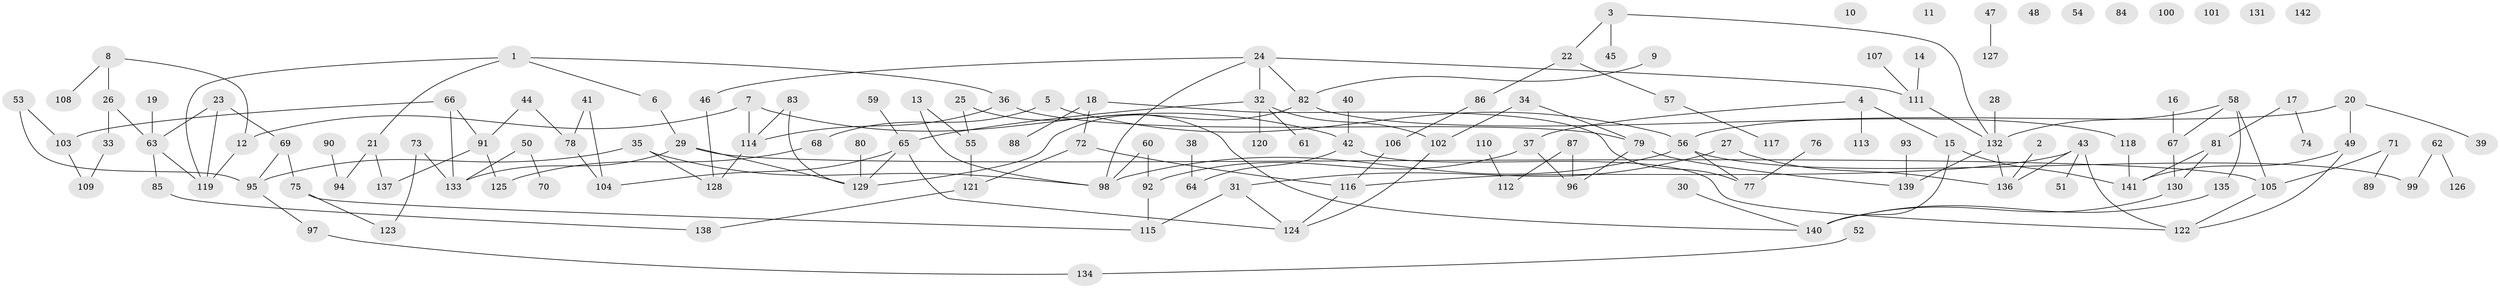 // Generated by graph-tools (version 1.1) at 2025/40/03/09/25 04:40:27]
// undirected, 142 vertices, 168 edges
graph export_dot {
graph [start="1"]
  node [color=gray90,style=filled];
  1;
  2;
  3;
  4;
  5;
  6;
  7;
  8;
  9;
  10;
  11;
  12;
  13;
  14;
  15;
  16;
  17;
  18;
  19;
  20;
  21;
  22;
  23;
  24;
  25;
  26;
  27;
  28;
  29;
  30;
  31;
  32;
  33;
  34;
  35;
  36;
  37;
  38;
  39;
  40;
  41;
  42;
  43;
  44;
  45;
  46;
  47;
  48;
  49;
  50;
  51;
  52;
  53;
  54;
  55;
  56;
  57;
  58;
  59;
  60;
  61;
  62;
  63;
  64;
  65;
  66;
  67;
  68;
  69;
  70;
  71;
  72;
  73;
  74;
  75;
  76;
  77;
  78;
  79;
  80;
  81;
  82;
  83;
  84;
  85;
  86;
  87;
  88;
  89;
  90;
  91;
  92;
  93;
  94;
  95;
  96;
  97;
  98;
  99;
  100;
  101;
  102;
  103;
  104;
  105;
  106;
  107;
  108;
  109;
  110;
  111;
  112;
  113;
  114;
  115;
  116;
  117;
  118;
  119;
  120;
  121;
  122;
  123;
  124;
  125;
  126;
  127;
  128;
  129;
  130;
  131;
  132;
  133;
  134;
  135;
  136;
  137;
  138;
  139;
  140;
  141;
  142;
  1 -- 6;
  1 -- 21;
  1 -- 36;
  1 -- 119;
  2 -- 136;
  3 -- 22;
  3 -- 45;
  3 -- 132;
  4 -- 15;
  4 -- 37;
  4 -- 113;
  5 -- 56;
  5 -- 68;
  6 -- 29;
  7 -- 12;
  7 -- 42;
  7 -- 114;
  8 -- 12;
  8 -- 26;
  8 -- 108;
  9 -- 82;
  12 -- 119;
  13 -- 55;
  13 -- 98;
  14 -- 111;
  15 -- 140;
  15 -- 141;
  16 -- 67;
  17 -- 74;
  17 -- 81;
  18 -- 72;
  18 -- 77;
  18 -- 88;
  19 -- 63;
  20 -- 39;
  20 -- 49;
  20 -- 56;
  21 -- 94;
  21 -- 137;
  22 -- 57;
  22 -- 86;
  23 -- 63;
  23 -- 69;
  23 -- 119;
  24 -- 32;
  24 -- 46;
  24 -- 82;
  24 -- 98;
  24 -- 111;
  25 -- 55;
  25 -- 140;
  26 -- 33;
  26 -- 63;
  27 -- 31;
  27 -- 136;
  28 -- 132;
  29 -- 105;
  29 -- 129;
  29 -- 133;
  30 -- 140;
  31 -- 115;
  31 -- 124;
  32 -- 61;
  32 -- 65;
  32 -- 102;
  32 -- 120;
  33 -- 109;
  34 -- 79;
  34 -- 102;
  35 -- 95;
  35 -- 98;
  35 -- 128;
  36 -- 79;
  36 -- 114;
  37 -- 92;
  37 -- 96;
  38 -- 64;
  40 -- 42;
  41 -- 78;
  41 -- 104;
  42 -- 64;
  42 -- 122;
  43 -- 51;
  43 -- 116;
  43 -- 122;
  43 -- 136;
  44 -- 78;
  44 -- 91;
  46 -- 128;
  47 -- 127;
  49 -- 122;
  49 -- 141;
  50 -- 70;
  50 -- 133;
  52 -- 134;
  53 -- 95;
  53 -- 103;
  55 -- 121;
  56 -- 77;
  56 -- 98;
  56 -- 99;
  57 -- 117;
  58 -- 67;
  58 -- 105;
  58 -- 132;
  58 -- 135;
  59 -- 65;
  60 -- 92;
  60 -- 98;
  62 -- 99;
  62 -- 126;
  63 -- 85;
  63 -- 119;
  65 -- 104;
  65 -- 124;
  65 -- 129;
  66 -- 91;
  66 -- 103;
  66 -- 133;
  67 -- 130;
  68 -- 125;
  69 -- 75;
  69 -- 95;
  71 -- 89;
  71 -- 105;
  72 -- 116;
  72 -- 121;
  73 -- 123;
  73 -- 133;
  75 -- 115;
  75 -- 123;
  76 -- 77;
  78 -- 104;
  79 -- 96;
  79 -- 139;
  80 -- 129;
  81 -- 130;
  81 -- 141;
  82 -- 118;
  82 -- 129;
  83 -- 114;
  83 -- 129;
  85 -- 138;
  86 -- 106;
  87 -- 96;
  87 -- 112;
  90 -- 94;
  91 -- 125;
  91 -- 137;
  92 -- 115;
  93 -- 139;
  95 -- 97;
  97 -- 134;
  102 -- 124;
  103 -- 109;
  105 -- 122;
  106 -- 116;
  107 -- 111;
  110 -- 112;
  111 -- 132;
  114 -- 128;
  116 -- 124;
  118 -- 141;
  121 -- 138;
  130 -- 140;
  132 -- 136;
  132 -- 139;
  135 -- 140;
}
